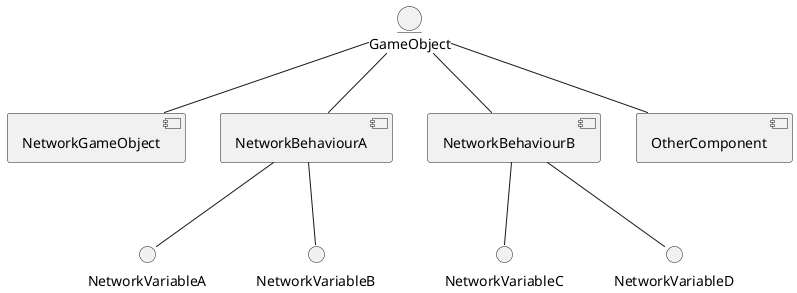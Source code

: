 @startuml
entity GameObject
component NetworkGameObject
component NetworkBehaviourA
component NetworkBehaviourB
component OtherComponent


GameObject -- NetworkGameObject
GameObject -- NetworkBehaviourA
GameObject -- NetworkBehaviourB
GameObject -- OtherComponent
NetworkBehaviourA -- NetworkVariableA
NetworkBehaviourA -- NetworkVariableB
NetworkBehaviourB -- NetworkVariableC
NetworkBehaviourB -- NetworkVariableD
@enduml